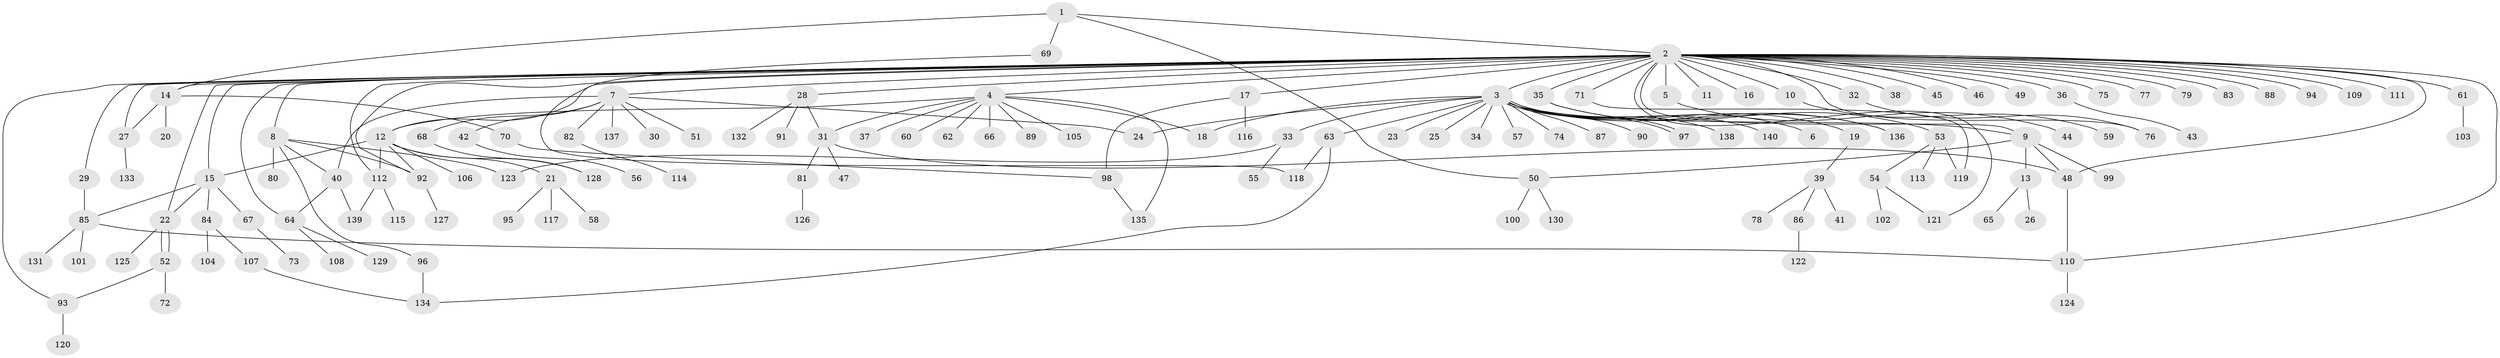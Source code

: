 // coarse degree distribution, {1: 0.7380952380952381, 2: 0.16666666666666666, 14: 0.023809523809523808, 29: 0.011904761904761904, 7: 0.023809523809523808, 4: 0.011904761904761904, 26: 0.011904761904761904, 3: 0.011904761904761904}
// Generated by graph-tools (version 1.1) at 2025/51/03/04/25 21:51:56]
// undirected, 140 vertices, 174 edges
graph export_dot {
graph [start="1"]
  node [color=gray90,style=filled];
  1;
  2;
  3;
  4;
  5;
  6;
  7;
  8;
  9;
  10;
  11;
  12;
  13;
  14;
  15;
  16;
  17;
  18;
  19;
  20;
  21;
  22;
  23;
  24;
  25;
  26;
  27;
  28;
  29;
  30;
  31;
  32;
  33;
  34;
  35;
  36;
  37;
  38;
  39;
  40;
  41;
  42;
  43;
  44;
  45;
  46;
  47;
  48;
  49;
  50;
  51;
  52;
  53;
  54;
  55;
  56;
  57;
  58;
  59;
  60;
  61;
  62;
  63;
  64;
  65;
  66;
  67;
  68;
  69;
  70;
  71;
  72;
  73;
  74;
  75;
  76;
  77;
  78;
  79;
  80;
  81;
  82;
  83;
  84;
  85;
  86;
  87;
  88;
  89;
  90;
  91;
  92;
  93;
  94;
  95;
  96;
  97;
  98;
  99;
  100;
  101;
  102;
  103;
  104;
  105;
  106;
  107;
  108;
  109;
  110;
  111;
  112;
  113;
  114;
  115;
  116;
  117;
  118;
  119;
  120;
  121;
  122;
  123;
  124;
  125;
  126;
  127;
  128;
  129;
  130;
  131;
  132;
  133;
  134;
  135;
  136;
  137;
  138;
  139;
  140;
  1 -- 2;
  1 -- 14;
  1 -- 50;
  1 -- 69;
  2 -- 3;
  2 -- 4;
  2 -- 5;
  2 -- 7;
  2 -- 8;
  2 -- 9;
  2 -- 10;
  2 -- 11;
  2 -- 12;
  2 -- 14;
  2 -- 15;
  2 -- 16;
  2 -- 17;
  2 -- 22;
  2 -- 27;
  2 -- 28;
  2 -- 29;
  2 -- 32;
  2 -- 35;
  2 -- 36;
  2 -- 38;
  2 -- 45;
  2 -- 46;
  2 -- 48;
  2 -- 49;
  2 -- 61;
  2 -- 64;
  2 -- 71;
  2 -- 75;
  2 -- 76;
  2 -- 77;
  2 -- 79;
  2 -- 83;
  2 -- 88;
  2 -- 92;
  2 -- 93;
  2 -- 94;
  2 -- 109;
  2 -- 110;
  2 -- 111;
  2 -- 112;
  2 -- 121;
  3 -- 6;
  3 -- 9;
  3 -- 18;
  3 -- 19;
  3 -- 23;
  3 -- 24;
  3 -- 25;
  3 -- 33;
  3 -- 34;
  3 -- 57;
  3 -- 63;
  3 -- 74;
  3 -- 87;
  3 -- 90;
  3 -- 97;
  3 -- 97;
  3 -- 136;
  3 -- 138;
  3 -- 140;
  4 -- 12;
  4 -- 18;
  4 -- 31;
  4 -- 37;
  4 -- 60;
  4 -- 62;
  4 -- 66;
  4 -- 89;
  4 -- 105;
  4 -- 135;
  5 -- 44;
  7 -- 24;
  7 -- 30;
  7 -- 40;
  7 -- 42;
  7 -- 51;
  7 -- 68;
  7 -- 82;
  7 -- 137;
  8 -- 40;
  8 -- 80;
  8 -- 92;
  8 -- 96;
  8 -- 123;
  9 -- 13;
  9 -- 48;
  9 -- 50;
  9 -- 99;
  10 -- 59;
  12 -- 15;
  12 -- 21;
  12 -- 92;
  12 -- 106;
  12 -- 112;
  12 -- 128;
  13 -- 26;
  13 -- 65;
  14 -- 20;
  14 -- 27;
  14 -- 70;
  15 -- 22;
  15 -- 67;
  15 -- 84;
  15 -- 85;
  17 -- 98;
  17 -- 116;
  19 -- 39;
  21 -- 58;
  21 -- 95;
  21 -- 117;
  22 -- 52;
  22 -- 52;
  22 -- 125;
  27 -- 133;
  28 -- 31;
  28 -- 91;
  28 -- 132;
  29 -- 85;
  31 -- 47;
  31 -- 48;
  31 -- 81;
  32 -- 76;
  33 -- 55;
  33 -- 123;
  35 -- 53;
  35 -- 136;
  36 -- 43;
  39 -- 41;
  39 -- 78;
  39 -- 86;
  40 -- 64;
  40 -- 139;
  42 -- 56;
  48 -- 110;
  50 -- 100;
  50 -- 130;
  52 -- 72;
  52 -- 93;
  53 -- 54;
  53 -- 113;
  53 -- 119;
  54 -- 102;
  54 -- 121;
  61 -- 103;
  63 -- 118;
  63 -- 134;
  64 -- 108;
  64 -- 129;
  67 -- 73;
  68 -- 128;
  69 -- 118;
  70 -- 98;
  71 -- 119;
  81 -- 126;
  82 -- 114;
  84 -- 104;
  84 -- 107;
  85 -- 101;
  85 -- 110;
  85 -- 131;
  86 -- 122;
  92 -- 127;
  93 -- 120;
  96 -- 134;
  98 -- 135;
  107 -- 134;
  110 -- 124;
  112 -- 115;
  112 -- 139;
}

